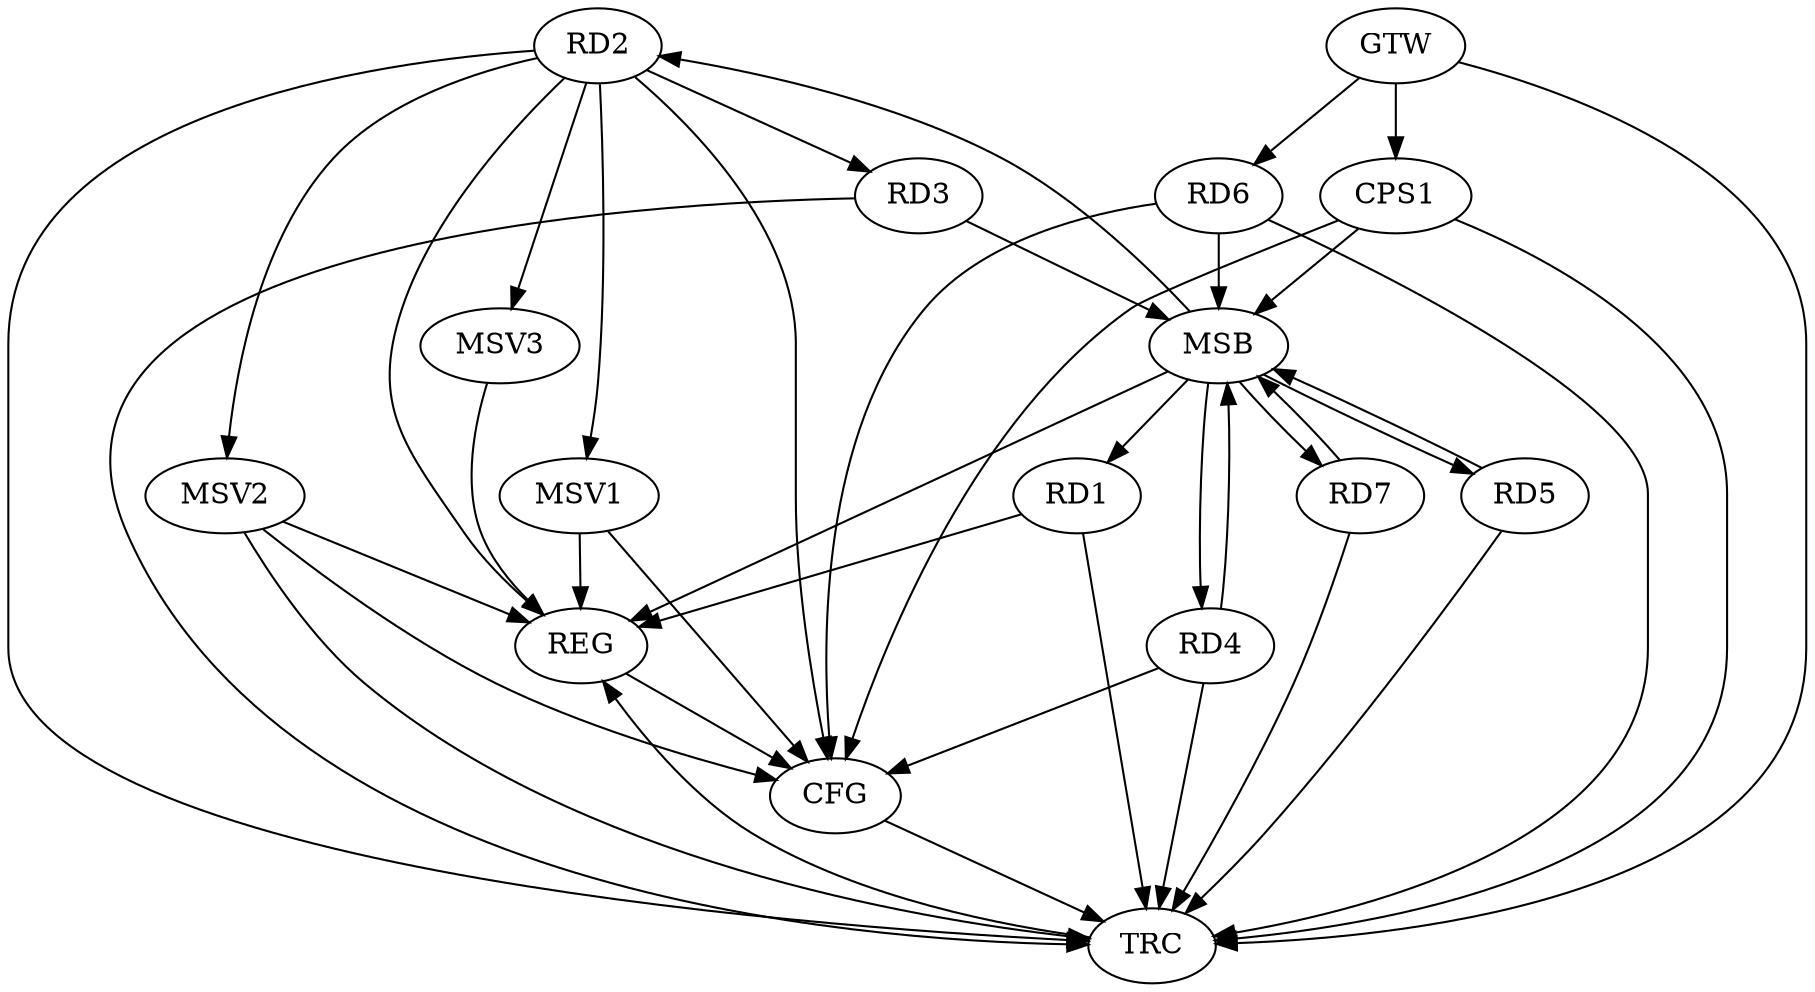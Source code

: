 strict digraph G {
  RD1 [ label="RD1" ];
  RD2 [ label="RD2" ];
  RD3 [ label="RD3" ];
  RD4 [ label="RD4" ];
  RD5 [ label="RD5" ];
  RD6 [ label="RD6" ];
  RD7 [ label="RD7" ];
  CPS1 [ label="CPS1" ];
  GTW [ label="GTW" ];
  REG [ label="REG" ];
  MSB [ label="MSB" ];
  CFG [ label="CFG" ];
  TRC [ label="TRC" ];
  MSV1 [ label="MSV1" ];
  MSV2 [ label="MSV2" ];
  MSV3 [ label="MSV3" ];
  RD2 -> RD3;
  GTW -> RD6;
  GTW -> CPS1;
  RD1 -> REG;
  RD2 -> REG;
  RD3 -> MSB;
  MSB -> RD7;
  MSB -> REG;
  RD4 -> MSB;
  RD5 -> MSB;
  RD6 -> MSB;
  MSB -> RD2;
  MSB -> RD4;
  RD7 -> MSB;
  CPS1 -> MSB;
  MSB -> RD1;
  MSB -> RD5;
  RD2 -> CFG;
  RD4 -> CFG;
  RD6 -> CFG;
  CPS1 -> CFG;
  REG -> CFG;
  RD1 -> TRC;
  RD2 -> TRC;
  RD3 -> TRC;
  RD4 -> TRC;
  RD5 -> TRC;
  RD6 -> TRC;
  RD7 -> TRC;
  CPS1 -> TRC;
  GTW -> TRC;
  CFG -> TRC;
  TRC -> REG;
  RD2 -> MSV1;
  MSV1 -> REG;
  MSV1 -> CFG;
  RD2 -> MSV2;
  MSV2 -> REG;
  MSV2 -> TRC;
  MSV2 -> CFG;
  RD2 -> MSV3;
  MSV3 -> REG;
}
